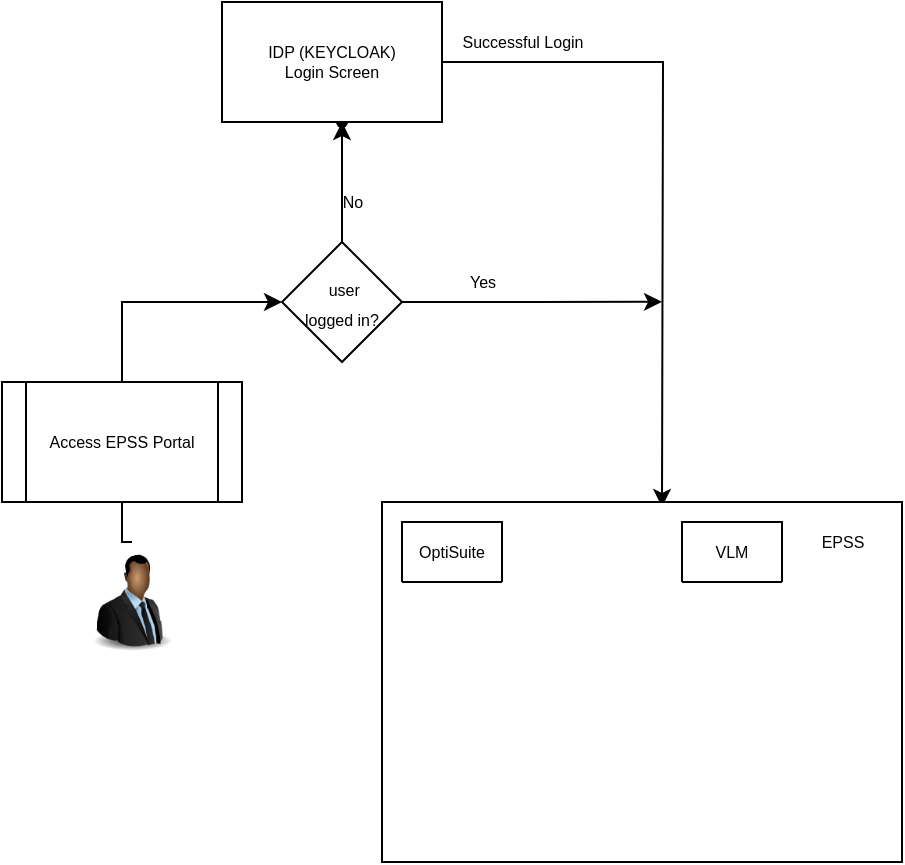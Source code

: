 <mxfile version="20.5.1" type="github"><diagram id="HO4zrdb7I9DzVSK7elLF" name="Page-1"><mxGraphModel dx="692" dy="386" grid="1" gridSize="10" guides="1" tooltips="1" connect="1" arrows="1" fold="1" page="1" pageScale="1" pageWidth="850" pageHeight="1100" math="0" shadow="0"><root><mxCell id="0"/><mxCell id="1" parent="0"/><mxCell id="9r-Za-daL24O9KRD6en_-4" style="edgeStyle=orthogonalEdgeStyle;rounded=0;orthogonalLoop=1;jettySize=auto;html=1;exitX=0.5;exitY=0;exitDx=0;exitDy=0;entryX=0.563;entryY=1;entryDx=0;entryDy=0;entryPerimeter=0;" edge="1" parent="1" source="9r-Za-daL24O9KRD6en_-1" target="9r-Za-daL24O9KRD6en_-17"><mxGeometry relative="1" as="geometry"><mxPoint x="175" y="380" as="targetPoint"/><Array as="points"><mxPoint x="170" y="400"/><mxPoint x="170" y="370"/></Array></mxGeometry></mxCell><mxCell id="9r-Za-daL24O9KRD6en_-1" value="" style="image;html=1;image=img/lib/clip_art/people/Suit_Man_Black_128x128.png" vertex="1" parent="1"><mxGeometry x="150" y="400" width="50" height="60" as="geometry"/></mxCell><mxCell id="9r-Za-daL24O9KRD6en_-7" value="" style="edgeStyle=orthogonalEdgeStyle;rounded=0;orthogonalLoop=1;jettySize=auto;html=1;startArrow=none;" edge="1" parent="1" source="9r-Za-daL24O9KRD6en_-19"><mxGeometry relative="1" as="geometry"><mxPoint x="170.0" y="340" as="sourcePoint"/><mxPoint x="250" y="280" as="targetPoint"/><Array as="points"><mxPoint x="170" y="280"/><mxPoint x="250" y="280"/></Array></mxGeometry></mxCell><mxCell id="9r-Za-daL24O9KRD6en_-10" value="" style="edgeStyle=orthogonalEdgeStyle;rounded=0;orthogonalLoop=1;jettySize=auto;html=1;fontSize=8;" edge="1" parent="1" source="9r-Za-daL24O9KRD6en_-5" target="9r-Za-daL24O9KRD6en_-9"><mxGeometry relative="1" as="geometry"/></mxCell><mxCell id="9r-Za-daL24O9KRD6en_-14" style="edgeStyle=orthogonalEdgeStyle;rounded=0;orthogonalLoop=1;jettySize=auto;html=1;exitX=1;exitY=0.5;exitDx=0;exitDy=0;fontSize=8;" edge="1" parent="1" source="9r-Za-daL24O9KRD6en_-5"><mxGeometry relative="1" as="geometry"><mxPoint x="440" y="279.923" as="targetPoint"/></mxGeometry></mxCell><mxCell id="9r-Za-daL24O9KRD6en_-5" value="&lt;span style=&quot;font-size: 8px;&quot;&gt;&amp;nbsp;user &lt;br&gt;logged in?&lt;/span&gt;" style="rhombus;whiteSpace=wrap;html=1;" vertex="1" parent="1"><mxGeometry x="250" y="250" width="60" height="60" as="geometry"/></mxCell><mxCell id="9r-Za-daL24O9KRD6en_-9" value="" style="shape=waypoint;sketch=0;size=6;pointerEvents=1;points=[];fillColor=default;resizable=0;rotatable=0;perimeter=centerPerimeter;snapToPoint=1;" vertex="1" parent="1"><mxGeometry x="260" y="170" width="40" height="40" as="geometry"/></mxCell><mxCell id="9r-Za-daL24O9KRD6en_-11" value="No" style="text;html=1;align=center;verticalAlign=middle;resizable=0;points=[];autosize=1;strokeColor=none;fillColor=none;fontSize=8;" vertex="1" parent="1"><mxGeometry x="270" y="220" width="30" height="20" as="geometry"/></mxCell><mxCell id="9r-Za-daL24O9KRD6en_-13" style="edgeStyle=orthogonalEdgeStyle;rounded=0;orthogonalLoop=1;jettySize=auto;html=1;fontSize=8;" edge="1" parent="1" source="9r-Za-daL24O9KRD6en_-12"><mxGeometry relative="1" as="geometry"><mxPoint x="440" y="382.462" as="targetPoint"/></mxGeometry></mxCell><mxCell id="9r-Za-daL24O9KRD6en_-12" value="IDP (KEYCLOAK) &lt;br&gt;Login Screen" style="rounded=0;whiteSpace=wrap;html=1;fontSize=8;" vertex="1" parent="1"><mxGeometry x="220" y="130" width="110" height="60" as="geometry"/></mxCell><mxCell id="9r-Za-daL24O9KRD6en_-15" value="Yes" style="text;html=1;align=center;verticalAlign=middle;resizable=0;points=[];autosize=1;strokeColor=none;fillColor=none;fontSize=8;" vertex="1" parent="1"><mxGeometry x="330" y="260" width="40" height="20" as="geometry"/></mxCell><mxCell id="9r-Za-daL24O9KRD6en_-16" value="Successful Login" style="text;html=1;align=center;verticalAlign=middle;resizable=0;points=[];autosize=1;strokeColor=none;fillColor=none;fontSize=8;" vertex="1" parent="1"><mxGeometry x="330" y="140" width="80" height="20" as="geometry"/></mxCell><mxCell id="9r-Za-daL24O9KRD6en_-17" value="Access EPSS Portal" style="text;html=1;align=center;verticalAlign=middle;resizable=0;points=[];autosize=1;strokeColor=none;fillColor=none;fontSize=8;" vertex="1" parent="1"><mxGeometry x="120" y="350" width="100" height="20" as="geometry"/></mxCell><mxCell id="9r-Za-daL24O9KRD6en_-18" value="" style="rounded=0;whiteSpace=wrap;html=1;fontSize=8;" vertex="1" parent="1"><mxGeometry x="300" y="380" width="260" height="180" as="geometry"/></mxCell><mxCell id="9r-Za-daL24O9KRD6en_-19" value="Access EPSS Portal" style="shape=process;whiteSpace=wrap;html=1;backgroundOutline=1;fontSize=8;" vertex="1" parent="1"><mxGeometry x="110" y="320" width="120" height="60" as="geometry"/></mxCell><mxCell id="9r-Za-daL24O9KRD6en_-22" value="OptiSuite" style="swimlane;fontStyle=0;childLayout=stackLayout;horizontal=1;startSize=30;horizontalStack=0;resizeParent=1;resizeParentMax=0;resizeLast=0;collapsible=1;marginBottom=0;fontSize=8;" vertex="1" collapsed="1" parent="1"><mxGeometry x="310" y="390" width="50" height="30" as="geometry"><mxRectangle x="310" y="390" width="140" height="120" as="alternateBounds"/></mxGeometry></mxCell><mxCell id="9r-Za-daL24O9KRD6en_-23" value="OptiCash" style="text;strokeColor=none;fillColor=none;align=left;verticalAlign=middle;spacingLeft=4;spacingRight=4;overflow=hidden;points=[[0,0.5],[1,0.5]];portConstraint=eastwest;rotatable=0;fontSize=8;" vertex="1" parent="9r-Za-daL24O9KRD6en_-22"><mxGeometry y="30" width="140" height="30" as="geometry"/></mxCell><mxCell id="9r-Za-daL24O9KRD6en_-24" value="OptiVault" style="text;strokeColor=none;fillColor=none;align=left;verticalAlign=middle;spacingLeft=4;spacingRight=4;overflow=hidden;points=[[0,0.5],[1,0.5]];portConstraint=eastwest;rotatable=0;fontSize=8;" vertex="1" parent="9r-Za-daL24O9KRD6en_-22"><mxGeometry y="60" width="140" height="30" as="geometry"/></mxCell><mxCell id="9r-Za-daL24O9KRD6en_-25" value="OptiNet" style="text;strokeColor=none;fillColor=none;align=left;verticalAlign=middle;spacingLeft=4;spacingRight=4;overflow=hidden;points=[[0,0.5],[1,0.5]];portConstraint=eastwest;rotatable=0;fontSize=8;" vertex="1" parent="9r-Za-daL24O9KRD6en_-22"><mxGeometry y="90" width="140" height="30" as="geometry"/></mxCell><object label="VLM" newrow="asd" id="9r-Za-daL24O9KRD6en_-26"><mxCell style="swimlane;fontStyle=0;childLayout=stackLayout;horizontal=1;startSize=30;horizontalStack=0;resizeParent=1;resizeParentMax=1;resizeLast=1;collapsible=1;marginBottom=0;fontSize=8;" vertex="1" collapsed="1" parent="1"><mxGeometry x="450" y="390" width="50" height="30" as="geometry"><mxRectangle x="370" y="390" width="140" height="150" as="alternateBounds"/></mxGeometry></mxCell></object><mxCell id="9r-Za-daL24O9KRD6en_-27" value="CarrierWeb" style="text;strokeColor=none;fillColor=none;align=left;verticalAlign=middle;spacingLeft=4;spacingRight=4;overflow=hidden;points=[[0,0.5],[1,0.5]];portConstraint=eastwest;rotatable=0;fontSize=8;" vertex="1" parent="9r-Za-daL24O9KRD6en_-26"><mxGeometry y="30" width="140" height="30" as="geometry"/></mxCell><mxCell id="9r-Za-daL24O9KRD6en_-28" value="InvoiceValidation" style="text;strokeColor=none;fillColor=none;align=left;verticalAlign=middle;spacingLeft=4;spacingRight=4;overflow=hidden;points=[[0,0.5],[1,0.5]];portConstraint=eastwest;rotatable=0;fontSize=8;" vertex="1" parent="9r-Za-daL24O9KRD6en_-26"><mxGeometry y="60" width="140" height="30" as="geometry"/></mxCell><mxCell id="9r-Za-daL24O9KRD6en_-29" value="VaultBalance" style="text;strokeColor=none;fillColor=none;align=left;verticalAlign=middle;spacingLeft=4;spacingRight=4;overflow=hidden;points=[[0,0.5],[1,0.5]];portConstraint=eastwest;rotatable=0;fontSize=8;" vertex="1" parent="9r-Za-daL24O9KRD6en_-26"><mxGeometry y="90" width="140" height="30" as="geometry"/></mxCell><mxCell id="9r-Za-daL24O9KRD6en_-55" value="EPSS" style="text;html=1;resizable=0;autosize=1;align=center;verticalAlign=middle;points=[];fillColor=none;strokeColor=none;rounded=0;fontFamily=Helvetica;fontSize=8;fontColor=default;" vertex="1" parent="1"><mxGeometry x="510" y="390" width="40" height="20" as="geometry"/></mxCell></root></mxGraphModel></diagram></mxfile>